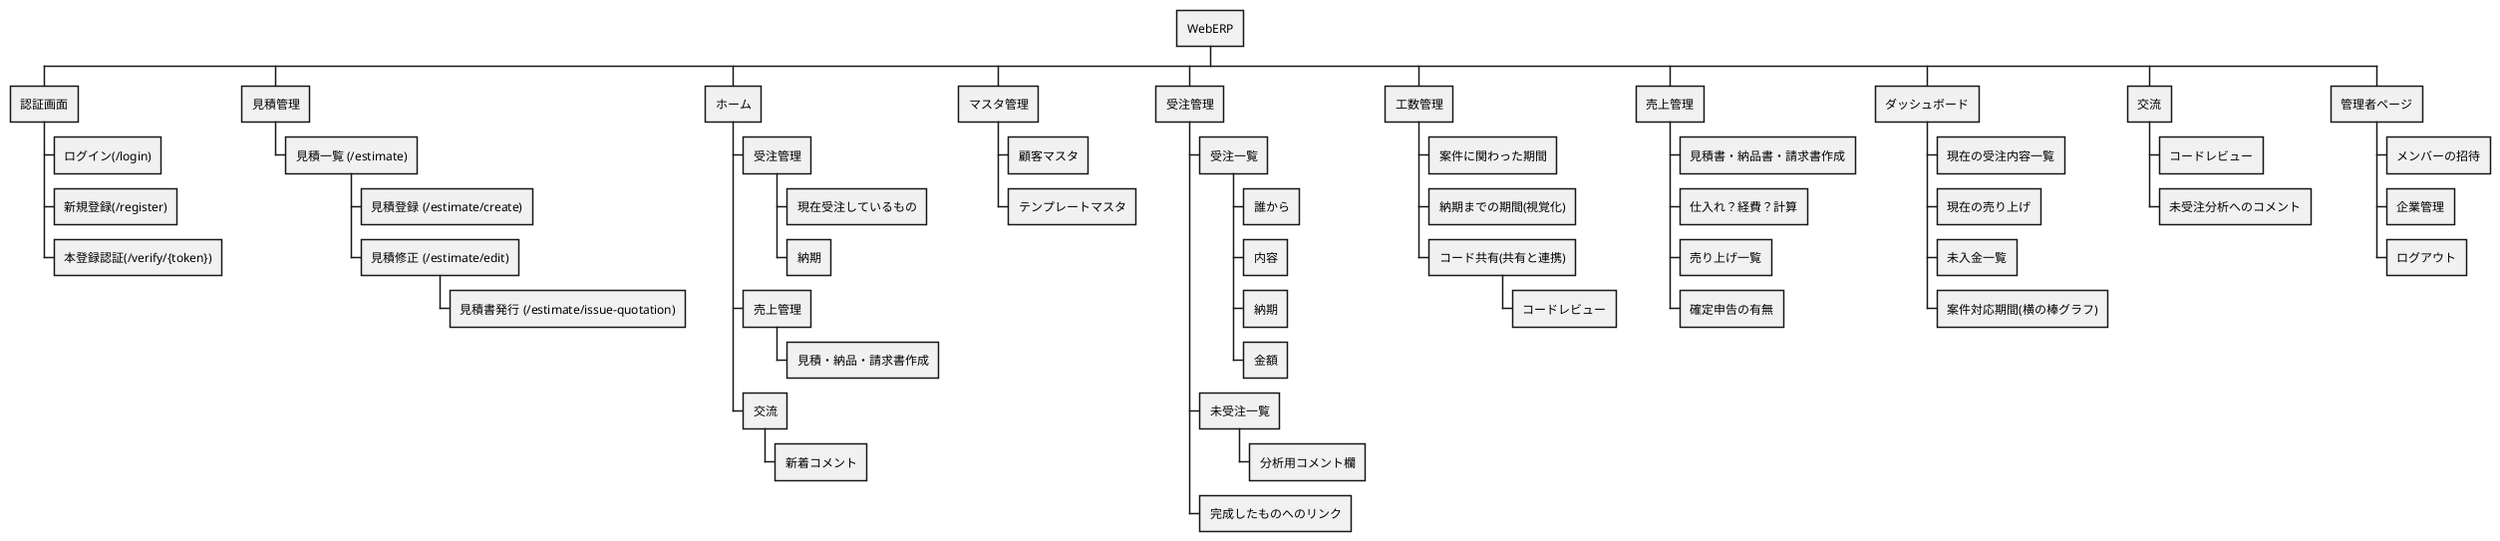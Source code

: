 @startwbs
'https://plantuml.com/wbs-diagram

* WebERP
** 認証画面
*** ログイン(/login)
*** 新規登録(/register)
*** 本登録認証(/verify/{token})

** 見積管理
*** 見積一覧 (/estimate)
**** 見積登録 (/estimate/create)
**** 見積修正 (/estimate/edit)
***** 見積書発行 (/estimate/issue-quotation)

** ホーム
*** 受注管理
**** 現在受注しているもの
**** 納期

*** 売上管理
**** 見積・納品・請求書作成
*** 交流
**** 新着コメント

** マスタ管理
*** 顧客マスタ
*** テンプレートマスタ

** 受注管理
*** 受注一覧
**** 誰から
**** 内容
**** 納期
**** 金額
*** 未受注一覧
**** 分析用コメント欄
*** 完成したものへのリンク

** 工数管理
*** 案件に関わった期間
*** 納期までの期間(視覚化)
*** コード共有(共有と連携)
**** コードレビュー

** 売上管理
*** 見積書・納品書・請求書作成
*** 仕入れ？経費？計算
*** 売り上げ一覧
*** 確定申告の有無

** ダッシュボード
*** 現在の受注内容一覧
*** 現在の売り上げ
*** 未入金一覧
*** 案件対応期間(横の棒グラフ)

** 交流
*** コードレビュー
*** 未受注分析へのコメント

** 管理者ページ
*** メンバーの招待
*** 企業管理
*** ログアウト
@endwbs